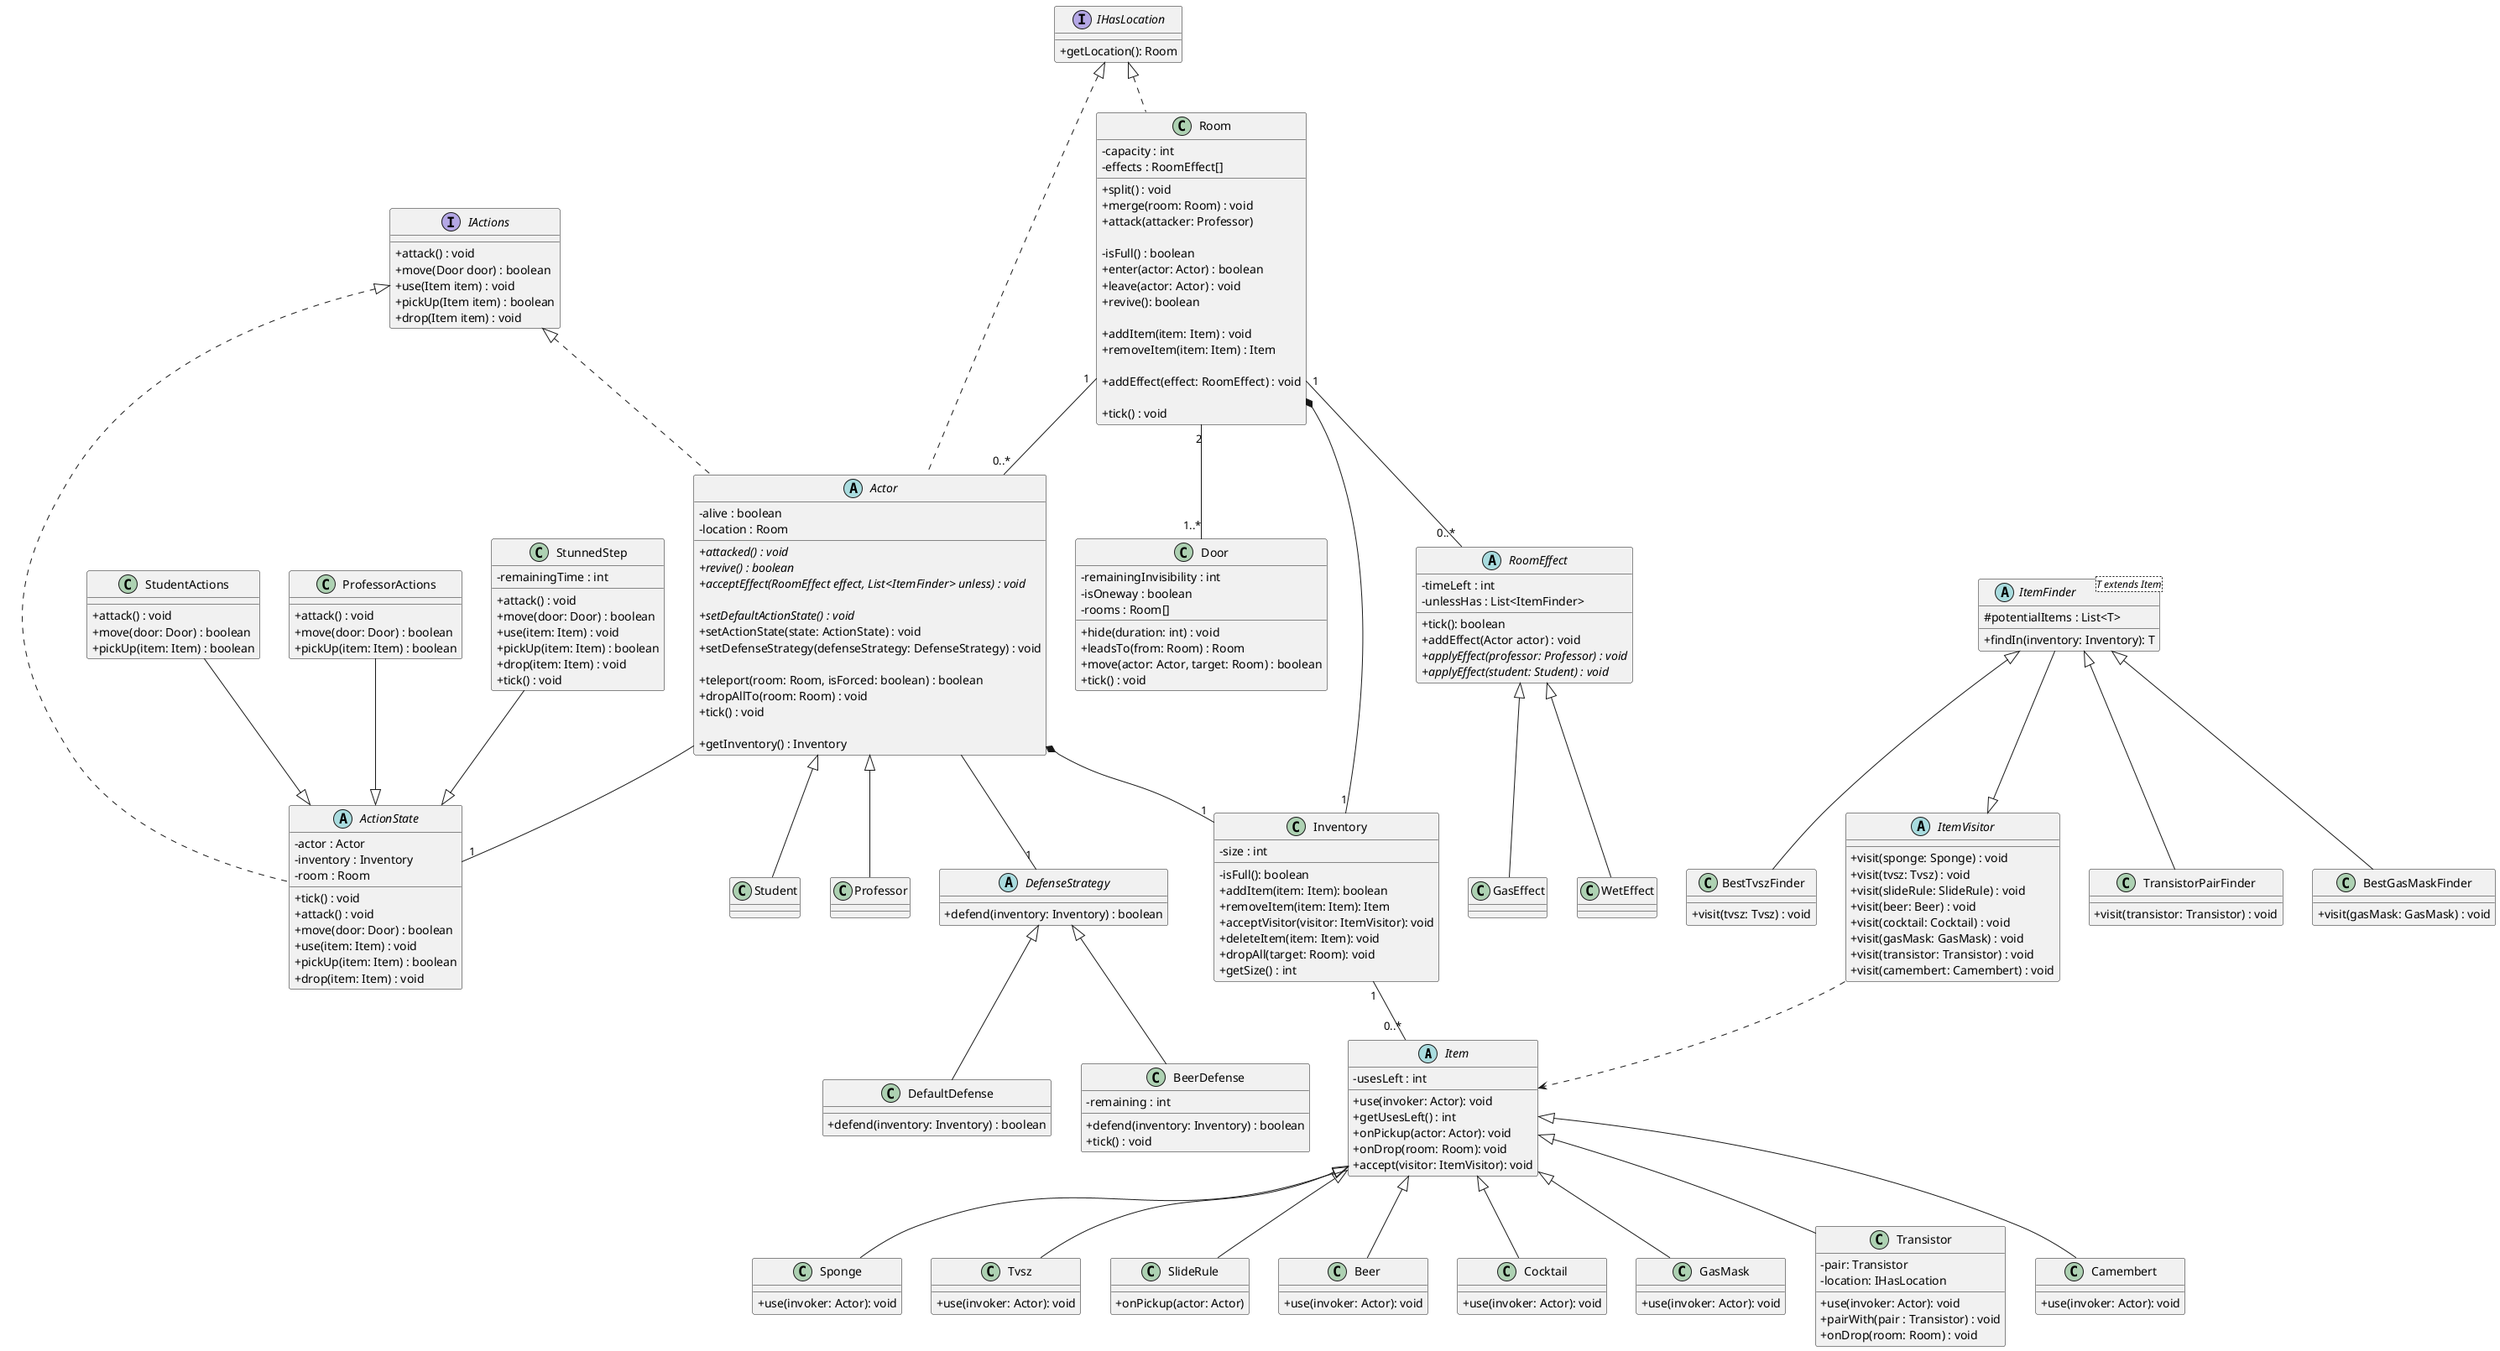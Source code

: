 @startuml classDiagram
skinparam classAttributeIconSize 0

'Items --------------------------------------------
abstract class Item {
    - usesLeft : int
    + use(invoker: Actor): void
    + getUsesLeft() : int
    + onPickup(actor: Actor): void
    + onDrop(room: Room): void
    + accept(visitor: ItemVisitor): void
}

class Sponge {
    + use(invoker: Actor): void
}

class Tvsz {
    + use(invoker: Actor): void
}

class SlideRule {
    + onPickup(actor: Actor)
}

class Beer {
    + use(invoker: Actor): void
}

class Cocktail {
    + use(invoker: Actor): void
}

class GasMask {
    + use(invoker: Actor): void
}

class Transistor {
    - pair: Transistor
    - location: IHasLocation
    + use(invoker: Actor): void
    + pairWith(pair : Transistor) : void
    + onDrop(room: Room) : void
}

class Camembert {
    + use(invoker: Actor): void
}

Item <|-- Sponge
Item <|-- Tvsz
Item <|-- SlideRule
Item <|-- Beer
Item <|-- Cocktail
Item <|-- GasMask
Item <|-- Transistor
Item <|-- Camembert

'Inventory ----------------------------------------
class Inventory {
    - size : int

    - isFull(): boolean
    + addItem(item: Item): boolean
    + removeItem(item: Item): Item
    + acceptVisitor(visitor: ItemVisitor): void
    + deleteItem(item: Item): void
    + dropAll(target: Room): void
    + getSize() : int
}

/' 
itt a remove és a delete összevonható lenne egy 
removeItem(Item item, boolean shouldDelete)-re
'/

Inventory "1" -- "0..*" Item

' azért asszociáció, mivel ettől még az item-nek van egyedi léte

Actor *--"1" Inventory
Room *-- "1" Inventory

'Character ----------------------------------------

abstract class Actor {
    - alive : boolean
    - location : Room

    + {abstract} attacked() : void
    + {abstract} revive() : boolean
    + {abstract} acceptEffect(RoomEffect effect, List<ItemFinder> unless) : void

    + {abstract}setDefaultActionState() : void
    + setActionState(state: ActionState) : void
    + setDefenseStrategy(defenseStrategy: DefenseStrategy) : void

    + teleport(room: Room, isForced: boolean) : boolean
    + dropAllTo(room: Room) : void
    + tick() : void

    + getInventory() : Inventory
}

Actor -- "1" ActionState
Actor -- "1" DefenseStrategy

class Student {
}

Actor <|-- Student

class Professor {
}

Actor <|-- Professor

'ez egy kísérleti dolog - szedd ki, ha nem tetszik

'Room ---------------------------------------------

class Room {
    - capacity : int
    - effects : RoomEffect[]

    + split() : void
    + merge(room: Room) : void
    + attack(attacker: Professor)
    
    - isFull() : boolean
    + enter(actor: Actor) : boolean
    + leave(actor: Actor) : void
    + revive(): boolean

    + addItem(item: Item) : void
    + removeItem(item: Item) : Item

    + addEffect(effect: RoomEffect) : void

    + tick() : void
}

/'
az egyirányú ajtók merge-nél eltűnnek, ha a két szoba 
között voltak?
'/

/' 
hogyan is fogjuk értesíteni a bennlévő professort, ha 
egy hallgató belép?
'/

class Door {
    - remainingInvisibility : int
    - isOneway : boolean
    - rooms : Room[]

    + hide(duration: int) : void
    + leadsTo(from: Room) : Room
    + move(actor: Actor, target: Room) : boolean
    + tick() : void
}

Room "1" -- "0..*" Actor 
Room "2" -- "1..*" Door
Room "1" -- "0..*" RoomEffect

interface IHasLocation {
    + getLocation(): Room
}

IHasLocation <|.. Room
IHasLocation <|.. Actor

'Effect -------------------------------------------
abstract class RoomEffect {
    - timeLeft : int
    - unlessHas : List<ItemFinder>
    + tick(): boolean
    + addEffect(Actor actor) : void
    + {abstract} applyEffect(professor: Professor) : void
    + {abstract} applyEffect(student: Student) : void
}
' tick returns false when the effect expires

RoomEffect <|-- WetEffect
RoomEffect <|-- GasEffect

class WetEffect {
}

class GasEffect {
}

'State --------------------------------------------
interface IActions {
    + attack() : void
    + move(Door door) : boolean
    + use(Item item) : void
    + pickUp(Item item) : boolean
    + drop(Item item) : void
}

IActions <|.. Actor
IActions <|.. ActionState

abstract class ActionState {
    - actor : Actor
    - inventory : Inventory
    - room : Room
    + tick() : void
    + attack() : void
    + move(door: Door) : boolean
    + use(item: Item) : void
    + pickUp(item: Item) : boolean
    + drop(item: Item) : void
}

class StudentActions {
    + attack() : void
    + move(door: Door) : boolean
    + pickUp(item: Item) : boolean
}

StudentActions --|> ActionState

class ProfessorActions {
    + attack() : void
    + move(door: Door) : boolean
    + pickUp(item: Item) : boolean
}

ProfessorActions --|> ActionState

class StunnedStep {
    - remainingTime : int

    + attack() : void
    + move(door: Door) : boolean
    + use(item: Item) : void
    + pickUp(item: Item) : boolean
    + drop(item: Item) : void
    + tick() : void
}

StunnedStep --|> ActionState

'Strategy -----------------------------------
abstract class DefenseStrategy {
    + defend(inventory: Inventory) : boolean
}

class DefaultDefense {
    + defend(inventory: Inventory) : boolean
}

class BeerDefense {
    - remaining : int
    + defend(inventory: Inventory) : boolean
    + tick() : void
}

DefenseStrategy <|-- DefaultDefense
DefenseStrategy <|-- BeerDefense

'Visitors ----------------------------------------
abstract class ItemVisitor {
    + visit(sponge: Sponge) : void
    + visit(tvsz: Tvsz) : void
    + visit(slideRule: SlideRule) : void
    + visit(beer: Beer) : void
    + visit(cocktail: Cocktail) : void
    + visit(gasMask: GasMask) : void
    + visit(transistor: Transistor) : void
    + visit(camembert: Camembert) : void
}

ItemVisitor ..> Item

abstract class ItemFinder<T extends Item> {
    # potentialItems : List<T>
    + findIn(inventory: Inventory): T
}

ItemFinder --|> ItemVisitor

class TransistorPairFinder {
    + visit(transistor: Transistor) : void
}

class BestGasMaskFinder {
    + visit(gasMask: GasMask) : void
}

class BestTvszFinder {
    + visit(tvsz: Tvsz) : void
}   

ItemFinder <|-- TransistorPairFinder
ItemFinder <|-- BestGasMaskFinder
ItemFinder <|-- BestTvszFinder

@enduml